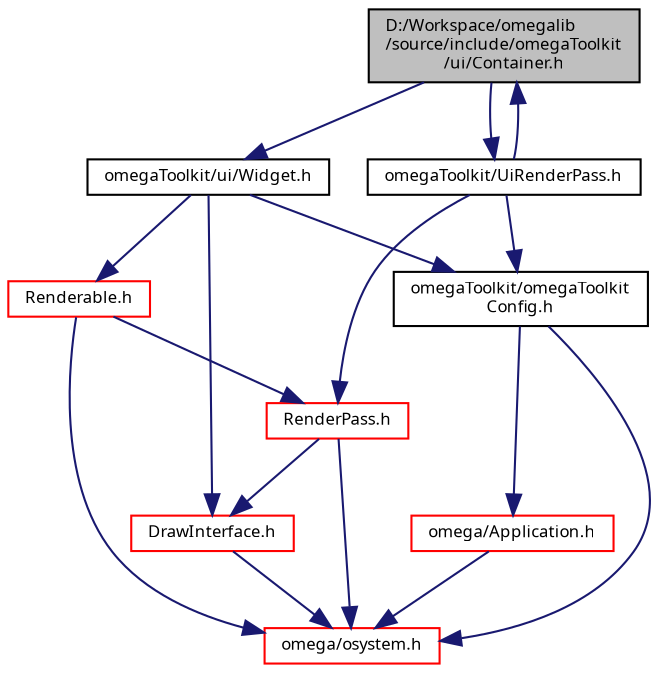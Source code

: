 digraph "D:/Workspace/omegalib/source/include/omegaToolkit/ui/Container.h"
{
  bgcolor="transparent";
  edge [fontname="FreeSans.ttf",fontsize="8",labelfontname="FreeSans.ttf",labelfontsize="8"];
  node [fontname="FreeSans.ttf",fontsize="8",shape=record];
  Node1 [label="D:/Workspace/omegalib\l/source/include/omegaToolkit\l/ui/Container.h",height=0.2,width=0.4,color="black", fillcolor="grey75", style="filled" fontcolor="black"];
  Node1 -> Node2 [color="midnightblue",fontsize="8",style="solid",fontname="FreeSans.ttf"];
  Node2 [label="omegaToolkit/ui/Widget.h",height=0.2,width=0.4,color="black",URL="$_widget_8h.html"];
  Node2 -> Node3 [color="midnightblue",fontsize="8",style="solid",fontname="FreeSans.ttf"];
  Node3 [label="omegaToolkit/omegaToolkit\lConfig.h",height=0.2,width=0.4,color="black",URL="$omega_toolkit_config_8h.html"];
  Node3 -> Node4 [color="midnightblue",fontsize="8",style="solid",fontname="FreeSans.ttf"];
  Node4 [label="omega/osystem.h",height=0.2,width=0.4,color="red",URL="$include_2omega_2osystem_8h.html"];
  Node3 -> Node5 [color="midnightblue",fontsize="8",style="solid",fontname="FreeSans.ttf"];
  Node5 [label="omega/Application.h",height=0.2,width=0.4,color="red",URL="$_application_8h.html"];
  Node5 -> Node4 [color="midnightblue",fontsize="8",style="solid",fontname="FreeSans.ttf"];
  Node2 -> Node6 [color="midnightblue",fontsize="8",style="solid",fontname="FreeSans.ttf"];
  Node6 [label="DrawInterface.h",height=0.2,width=0.4,color="red",URL="$_draw_interface_8h.html"];
  Node6 -> Node4 [color="midnightblue",fontsize="8",style="solid",fontname="FreeSans.ttf"];
  Node2 -> Node7 [color="midnightblue",fontsize="8",style="solid",fontname="FreeSans.ttf"];
  Node7 [label="Renderable.h",height=0.2,width=0.4,color="red",URL="$_renderable_8h.html"];
  Node7 -> Node4 [color="midnightblue",fontsize="8",style="solid",fontname="FreeSans.ttf"];
  Node7 -> Node8 [color="midnightblue",fontsize="8",style="solid",fontname="FreeSans.ttf"];
  Node8 [label="RenderPass.h",height=0.2,width=0.4,color="red",URL="$_render_pass_8h.html"];
  Node8 -> Node4 [color="midnightblue",fontsize="8",style="solid",fontname="FreeSans.ttf"];
  Node8 -> Node6 [color="midnightblue",fontsize="8",style="solid",fontname="FreeSans.ttf"];
  Node1 -> Node9 [color="midnightblue",fontsize="8",style="solid",fontname="FreeSans.ttf"];
  Node9 [label="omegaToolkit/UiRenderPass.h",height=0.2,width=0.4,color="black",URL="$_ui_render_pass_8h.html"];
  Node9 -> Node3 [color="midnightblue",fontsize="8",style="solid",fontname="FreeSans.ttf"];
  Node9 -> Node8 [color="midnightblue",fontsize="8",style="solid",fontname="FreeSans.ttf"];
  Node9 -> Node1 [color="midnightblue",fontsize="8",style="solid",fontname="FreeSans.ttf"];
}
